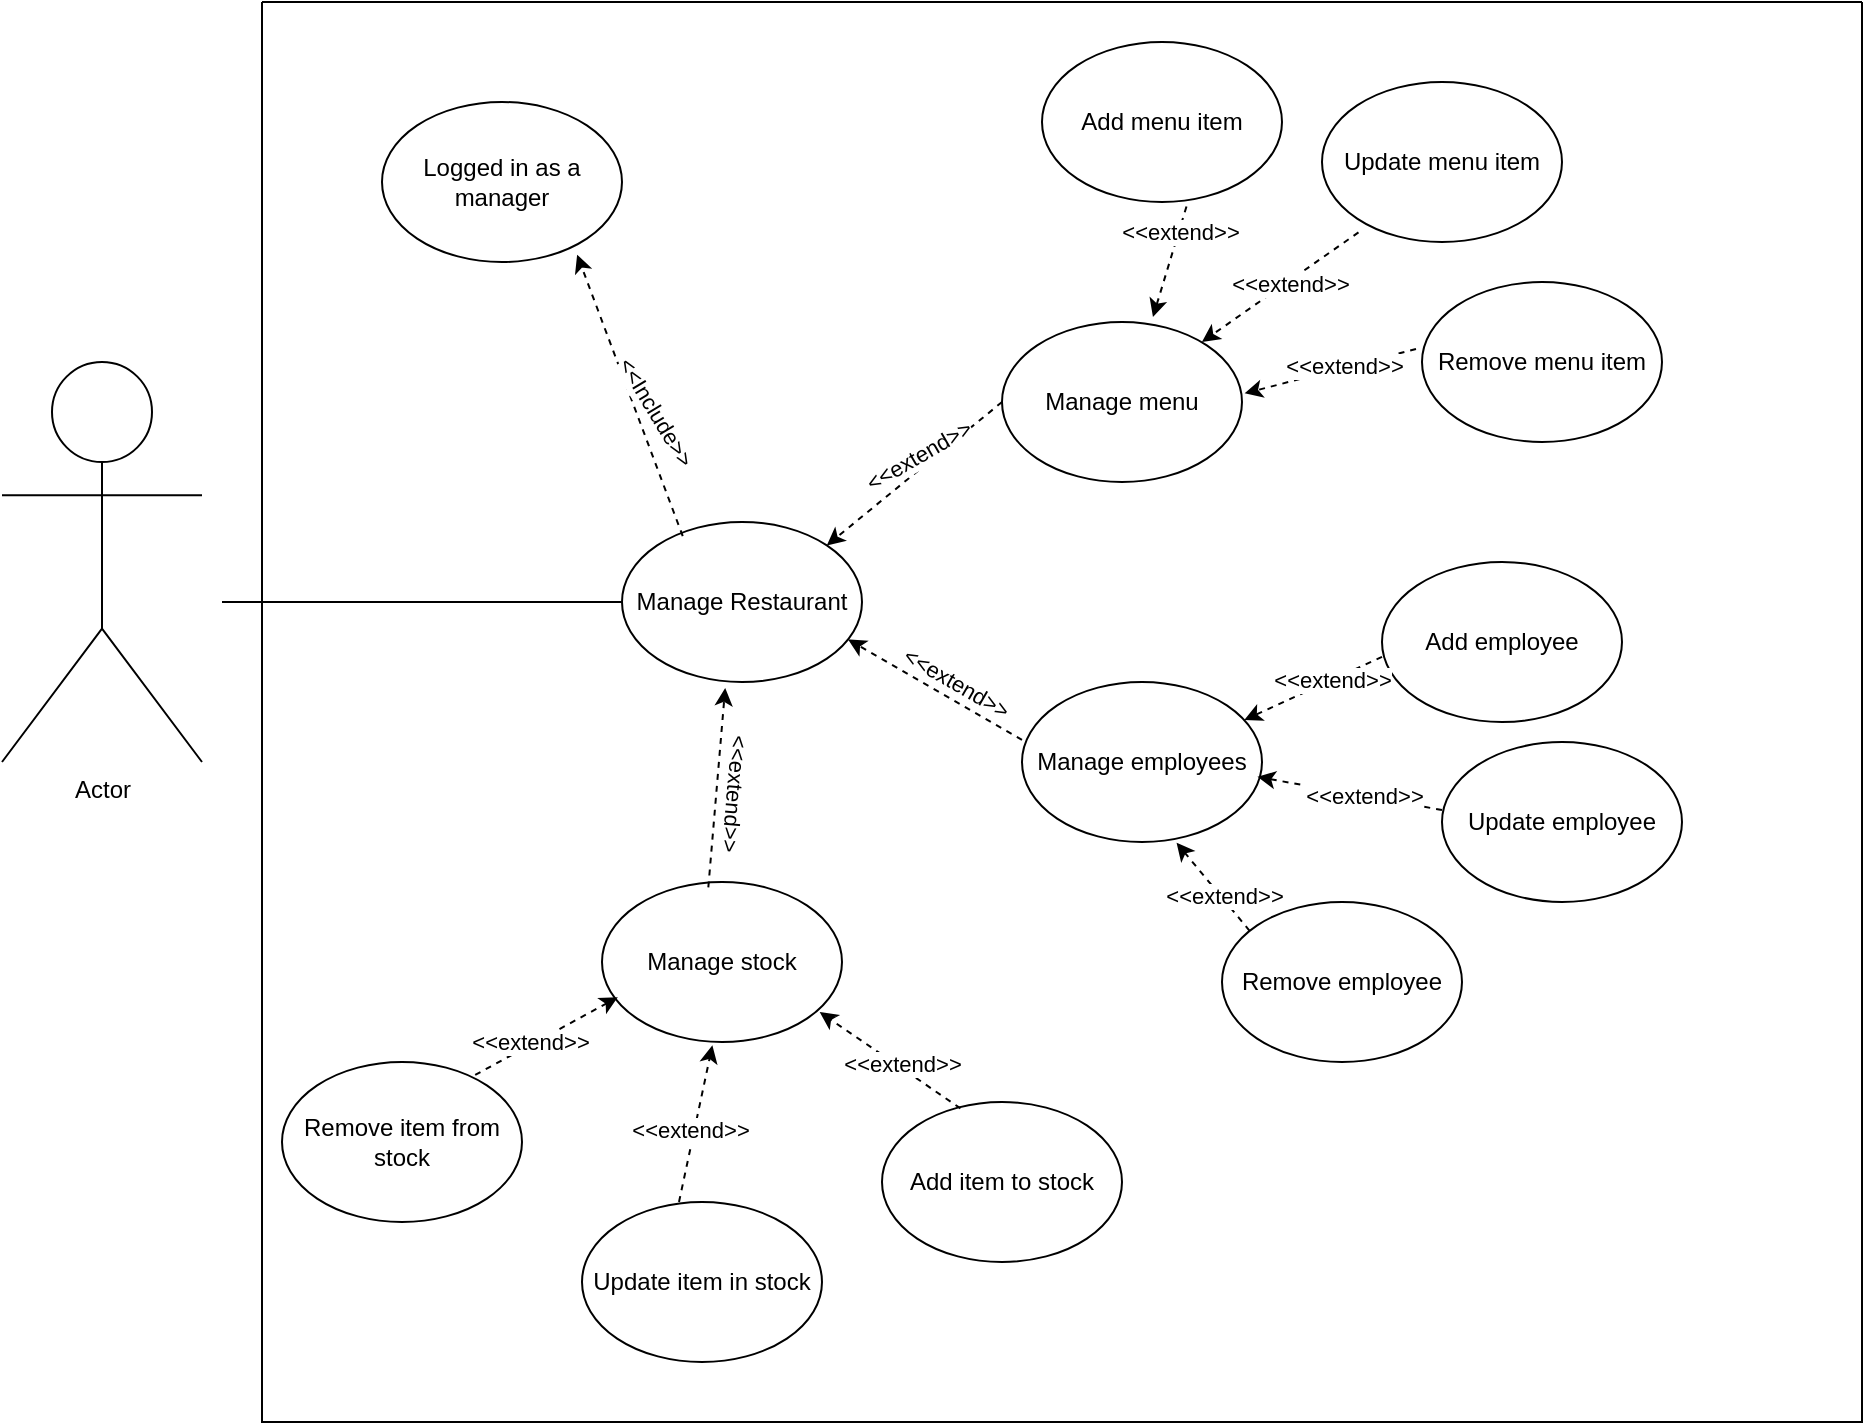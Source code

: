 <mxfile version="21.3.0" type="github">
  <diagram name="Page-1" id="ULTL43fGK0YKzGHSLntr">
    <mxGraphModel dx="1595" dy="870" grid="1" gridSize="10" guides="1" tooltips="1" connect="1" arrows="1" fold="1" page="1" pageScale="1" pageWidth="4681" pageHeight="3300" math="0" shadow="0">
      <root>
        <mxCell id="0" />
        <mxCell id="1" parent="0" />
        <mxCell id="GUCqZvvJwduMx2Lk8Kn2-1" value="Actor" style="shape=umlActor;verticalLabelPosition=bottom;verticalAlign=top;html=1;outlineConnect=0;" vertex="1" parent="1">
          <mxGeometry x="330" y="390" width="100" height="200" as="geometry" />
        </mxCell>
        <mxCell id="GUCqZvvJwduMx2Lk8Kn2-2" value="Manage Restaurant" style="ellipse;whiteSpace=wrap;html=1;" vertex="1" parent="1">
          <mxGeometry x="640" y="470" width="120" height="80" as="geometry" />
        </mxCell>
        <mxCell id="GUCqZvvJwduMx2Lk8Kn2-5" value="Manage employees" style="ellipse;whiteSpace=wrap;html=1;" vertex="1" parent="1">
          <mxGeometry x="840" y="550" width="120" height="80" as="geometry" />
        </mxCell>
        <mxCell id="GUCqZvvJwduMx2Lk8Kn2-6" value="Manage stock" style="ellipse;whiteSpace=wrap;html=1;" vertex="1" parent="1">
          <mxGeometry x="630" y="650" width="120" height="80" as="geometry" />
        </mxCell>
        <mxCell id="GUCqZvvJwduMx2Lk8Kn2-7" value="" style="endArrow=classic;html=1;rounded=0;exitX=0.253;exitY=0.088;exitDx=0;exitDy=0;exitPerimeter=0;dashed=1;entryX=0.813;entryY=0.954;entryDx=0;entryDy=0;entryPerimeter=0;" edge="1" parent="1" source="GUCqZvvJwduMx2Lk8Kn2-2" target="GUCqZvvJwduMx2Lk8Kn2-3">
          <mxGeometry width="50" height="50" relative="1" as="geometry">
            <mxPoint x="730" y="430" as="sourcePoint" />
            <mxPoint x="780" y="380" as="targetPoint" />
          </mxGeometry>
        </mxCell>
        <mxCell id="GUCqZvvJwduMx2Lk8Kn2-8" value="&amp;lt;&amp;lt;Include&amp;gt;&amp;gt;" style="edgeLabel;html=1;align=center;verticalAlign=middle;resizable=0;points=[];rotation=59;" vertex="1" connectable="0" parent="GUCqZvvJwduMx2Lk8Kn2-7">
          <mxGeometry x="-0.309" y="3" relative="1" as="geometry">
            <mxPoint x="8" y="-15" as="offset" />
          </mxGeometry>
        </mxCell>
        <mxCell id="GUCqZvvJwduMx2Lk8Kn2-9" value="" style="endArrow=classic;html=1;rounded=0;exitX=0;exitY=0.5;exitDx=0;exitDy=0;dashed=1;entryX=1;entryY=0;entryDx=0;entryDy=0;" edge="1" parent="1" source="GUCqZvvJwduMx2Lk8Kn2-4" target="GUCqZvvJwduMx2Lk8Kn2-2">
          <mxGeometry width="50" height="50" relative="1" as="geometry">
            <mxPoint x="710" y="560" as="sourcePoint" />
            <mxPoint x="760" y="510" as="targetPoint" />
          </mxGeometry>
        </mxCell>
        <mxCell id="GUCqZvvJwduMx2Lk8Kn2-12" value="&amp;lt;&amp;lt;extend&amp;gt;&amp;gt;" style="edgeLabel;html=1;align=center;verticalAlign=middle;resizable=0;points=[];rotation=-30;" vertex="1" connectable="0" parent="GUCqZvvJwduMx2Lk8Kn2-9">
          <mxGeometry x="0.145" y="-2" relative="1" as="geometry">
            <mxPoint x="9" y="-13" as="offset" />
          </mxGeometry>
        </mxCell>
        <mxCell id="GUCqZvvJwduMx2Lk8Kn2-10" value="" style="endArrow=classic;html=1;rounded=0;entryX=0.942;entryY=0.734;entryDx=0;entryDy=0;entryPerimeter=0;exitX=0;exitY=0.361;exitDx=0;exitDy=0;exitPerimeter=0;dashed=1;" edge="1" parent="1" source="GUCqZvvJwduMx2Lk8Kn2-5" target="GUCqZvvJwduMx2Lk8Kn2-2">
          <mxGeometry width="50" height="50" relative="1" as="geometry">
            <mxPoint x="800" y="580" as="sourcePoint" />
            <mxPoint x="850" y="530" as="targetPoint" />
          </mxGeometry>
        </mxCell>
        <mxCell id="GUCqZvvJwduMx2Lk8Kn2-13" value="&amp;lt;&amp;lt;extend&amp;gt;&amp;gt;" style="edgeLabel;html=1;align=center;verticalAlign=middle;resizable=0;points=[];rotation=30;" vertex="1" connectable="0" parent="GUCqZvvJwduMx2Lk8Kn2-10">
          <mxGeometry x="-0.19" y="-1" relative="1" as="geometry">
            <mxPoint x="1" y="-8" as="offset" />
          </mxGeometry>
        </mxCell>
        <mxCell id="GUCqZvvJwduMx2Lk8Kn2-11" value="" style="endArrow=classic;html=1;rounded=0;exitX=0.443;exitY=0.034;exitDx=0;exitDy=0;exitPerimeter=0;dashed=1;entryX=0.43;entryY=1.037;entryDx=0;entryDy=0;entryPerimeter=0;" edge="1" parent="1" source="GUCqZvvJwduMx2Lk8Kn2-6" target="GUCqZvvJwduMx2Lk8Kn2-2">
          <mxGeometry width="50" height="50" relative="1" as="geometry">
            <mxPoint x="620" y="630" as="sourcePoint" />
            <mxPoint x="670" y="580" as="targetPoint" />
          </mxGeometry>
        </mxCell>
        <mxCell id="GUCqZvvJwduMx2Lk8Kn2-14" value="&amp;lt;&amp;lt;extend&amp;gt;&amp;gt;" style="edgeLabel;html=1;align=center;verticalAlign=middle;resizable=0;points=[];rotation=95;" vertex="1" connectable="0" parent="GUCqZvvJwduMx2Lk8Kn2-11">
          <mxGeometry x="-0.163" y="2" relative="1" as="geometry">
            <mxPoint x="12" y="-5" as="offset" />
          </mxGeometry>
        </mxCell>
        <mxCell id="GUCqZvvJwduMx2Lk8Kn2-16" value="" style="endArrow=none;html=1;rounded=0;" edge="1" parent="1">
          <mxGeometry width="50" height="50" relative="1" as="geometry">
            <mxPoint x="440" y="510" as="sourcePoint" />
            <mxPoint x="640" y="510" as="targetPoint" />
          </mxGeometry>
        </mxCell>
        <mxCell id="GUCqZvvJwduMx2Lk8Kn2-20" value="Add employee" style="ellipse;whiteSpace=wrap;html=1;" vertex="1" parent="1">
          <mxGeometry x="1020" y="490" width="120" height="80" as="geometry" />
        </mxCell>
        <mxCell id="GUCqZvvJwduMx2Lk8Kn2-21" value="Update employee" style="ellipse;whiteSpace=wrap;html=1;" vertex="1" parent="1">
          <mxGeometry x="1050" y="580" width="120" height="80" as="geometry" />
        </mxCell>
        <mxCell id="GUCqZvvJwduMx2Lk8Kn2-22" value="Remove employee" style="ellipse;whiteSpace=wrap;html=1;" vertex="1" parent="1">
          <mxGeometry x="940" y="660" width="120" height="80" as="geometry" />
        </mxCell>
        <mxCell id="GUCqZvvJwduMx2Lk8Kn2-23" value="Add item to stock" style="ellipse;whiteSpace=wrap;html=1;" vertex="1" parent="1">
          <mxGeometry x="770" y="760" width="120" height="80" as="geometry" />
        </mxCell>
        <mxCell id="GUCqZvvJwduMx2Lk8Kn2-24" value="Update item in stock" style="ellipse;whiteSpace=wrap;html=1;" vertex="1" parent="1">
          <mxGeometry x="620" y="810" width="120" height="80" as="geometry" />
        </mxCell>
        <mxCell id="GUCqZvvJwduMx2Lk8Kn2-25" value="Remove item from stock" style="ellipse;whiteSpace=wrap;html=1;" vertex="1" parent="1">
          <mxGeometry x="470" y="740" width="120" height="80" as="geometry" />
        </mxCell>
        <mxCell id="GUCqZvvJwduMx2Lk8Kn2-29" value="" style="endArrow=classic;html=1;rounded=0;exitX=0.805;exitY=0.081;exitDx=0;exitDy=0;exitPerimeter=0;entryX=0.066;entryY=0.72;entryDx=0;entryDy=0;dashed=1;entryPerimeter=0;" edge="1" parent="1" source="GUCqZvvJwduMx2Lk8Kn2-25" target="GUCqZvvJwduMx2Lk8Kn2-6">
          <mxGeometry width="50" height="50" relative="1" as="geometry">
            <mxPoint x="580" y="750" as="sourcePoint" />
            <mxPoint x="630" y="700" as="targetPoint" />
          </mxGeometry>
        </mxCell>
        <mxCell id="GUCqZvvJwduMx2Lk8Kn2-53" value="&amp;lt;&amp;lt;extend&amp;gt;&amp;gt;" style="edgeLabel;html=1;align=center;verticalAlign=middle;resizable=0;points=[];" vertex="1" connectable="0" parent="GUCqZvvJwduMx2Lk8Kn2-29">
          <mxGeometry x="-0.225" y="2" relative="1" as="geometry">
            <mxPoint as="offset" />
          </mxGeometry>
        </mxCell>
        <mxCell id="GUCqZvvJwduMx2Lk8Kn2-31" value="" style="endArrow=classic;html=1;rounded=0;exitX=0.805;exitY=0.081;exitDx=0;exitDy=0;exitPerimeter=0;entryX=0.46;entryY=1.021;entryDx=0;entryDy=0;dashed=1;entryPerimeter=0;" edge="1" parent="1" target="GUCqZvvJwduMx2Lk8Kn2-6">
          <mxGeometry width="50" height="50" relative="1" as="geometry">
            <mxPoint x="668.5" y="810" as="sourcePoint" />
            <mxPoint x="731.5" y="754" as="targetPoint" />
          </mxGeometry>
        </mxCell>
        <mxCell id="GUCqZvvJwduMx2Lk8Kn2-52" value="&amp;lt;&amp;lt;extend&amp;gt;&amp;gt;" style="edgeLabel;html=1;align=center;verticalAlign=middle;resizable=0;points=[];" vertex="1" connectable="0" parent="GUCqZvvJwduMx2Lk8Kn2-31">
          <mxGeometry x="-0.083" y="2" relative="1" as="geometry">
            <mxPoint as="offset" />
          </mxGeometry>
        </mxCell>
        <mxCell id="GUCqZvvJwduMx2Lk8Kn2-32" value="" style="endArrow=classic;html=1;rounded=0;exitX=0.327;exitY=0.04;exitDx=0;exitDy=0;exitPerimeter=0;entryX=0.907;entryY=0.813;entryDx=0;entryDy=0;dashed=1;entryPerimeter=0;" edge="1" parent="1" source="GUCqZvvJwduMx2Lk8Kn2-23" target="GUCqZvvJwduMx2Lk8Kn2-6">
          <mxGeometry width="50" height="50" relative="1" as="geometry">
            <mxPoint x="800" y="768" as="sourcePoint" />
            <mxPoint x="816.5" y="690" as="targetPoint" />
          </mxGeometry>
        </mxCell>
        <mxCell id="GUCqZvvJwduMx2Lk8Kn2-51" value="&amp;lt;&amp;lt;extend&amp;gt;&amp;gt;" style="edgeLabel;html=1;align=center;verticalAlign=middle;resizable=0;points=[];" vertex="1" connectable="0" parent="GUCqZvvJwduMx2Lk8Kn2-32">
          <mxGeometry x="-0.149" y="-2" relative="1" as="geometry">
            <mxPoint as="offset" />
          </mxGeometry>
        </mxCell>
        <mxCell id="GUCqZvvJwduMx2Lk8Kn2-35" value="" style="endArrow=classic;html=1;rounded=0;exitX=0.115;exitY=0.18;exitDx=0;exitDy=0;exitPerimeter=0;entryX=0.644;entryY=1.005;entryDx=0;entryDy=0;dashed=1;entryPerimeter=0;" edge="1" parent="1" source="GUCqZvvJwduMx2Lk8Kn2-22" target="GUCqZvvJwduMx2Lk8Kn2-5">
          <mxGeometry width="50" height="50" relative="1" as="geometry">
            <mxPoint x="950" y="678" as="sourcePoint" />
            <mxPoint x="880" y="630" as="targetPoint" />
          </mxGeometry>
        </mxCell>
        <mxCell id="GUCqZvvJwduMx2Lk8Kn2-50" value="&amp;lt;&amp;lt;extend&amp;gt;&amp;gt;" style="edgeLabel;html=1;align=center;verticalAlign=middle;resizable=0;points=[];" vertex="1" connectable="0" parent="GUCqZvvJwduMx2Lk8Kn2-35">
          <mxGeometry x="-0.249" y="-1" relative="1" as="geometry">
            <mxPoint as="offset" />
          </mxGeometry>
        </mxCell>
        <mxCell id="GUCqZvvJwduMx2Lk8Kn2-36" value="" style="endArrow=classic;html=1;rounded=0;exitX=0.115;exitY=0.18;exitDx=0;exitDy=0;exitPerimeter=0;entryX=0.981;entryY=0.593;entryDx=0;entryDy=0;dashed=1;entryPerimeter=0;" edge="1" parent="1" target="GUCqZvvJwduMx2Lk8Kn2-5">
          <mxGeometry width="50" height="50" relative="1" as="geometry">
            <mxPoint x="1050" y="614" as="sourcePoint" />
            <mxPoint x="1013" y="570" as="targetPoint" />
          </mxGeometry>
        </mxCell>
        <mxCell id="GUCqZvvJwduMx2Lk8Kn2-49" value="&amp;lt;&amp;lt;extend&amp;gt;&amp;gt;" style="edgeLabel;html=1;align=center;verticalAlign=middle;resizable=0;points=[];" vertex="1" connectable="0" parent="GUCqZvvJwduMx2Lk8Kn2-36">
          <mxGeometry x="-0.161" relative="1" as="geometry">
            <mxPoint as="offset" />
          </mxGeometry>
        </mxCell>
        <mxCell id="GUCqZvvJwduMx2Lk8Kn2-37" value="" style="endArrow=classic;html=1;rounded=0;exitX=0;exitY=0.593;exitDx=0;exitDy=0;exitPerimeter=0;entryX=0.926;entryY=0.238;entryDx=0;entryDy=0;dashed=1;entryPerimeter=0;" edge="1" parent="1" source="GUCqZvvJwduMx2Lk8Kn2-20" target="GUCqZvvJwduMx2Lk8Kn2-5">
          <mxGeometry width="50" height="50" relative="1" as="geometry">
            <mxPoint x="1020" y="540" as="sourcePoint" />
            <mxPoint x="928" y="523" as="targetPoint" />
          </mxGeometry>
        </mxCell>
        <mxCell id="GUCqZvvJwduMx2Lk8Kn2-48" value="&amp;lt;&amp;lt;extend&amp;gt;&amp;gt;" style="edgeLabel;html=1;align=center;verticalAlign=middle;resizable=0;points=[];" vertex="1" connectable="0" parent="GUCqZvvJwduMx2Lk8Kn2-37">
          <mxGeometry x="-0.255" relative="1" as="geometry">
            <mxPoint as="offset" />
          </mxGeometry>
        </mxCell>
        <mxCell id="GUCqZvvJwduMx2Lk8Kn2-41" value="" style="swimlane;startSize=0;" vertex="1" parent="1">
          <mxGeometry x="460" y="210" width="800" height="710" as="geometry" />
        </mxCell>
        <mxCell id="GUCqZvvJwduMx2Lk8Kn2-3" value="Logged in as a manager" style="ellipse;whiteSpace=wrap;html=1;" vertex="1" parent="GUCqZvvJwduMx2Lk8Kn2-41">
          <mxGeometry x="60" y="50" width="120" height="80" as="geometry" />
        </mxCell>
        <mxCell id="GUCqZvvJwduMx2Lk8Kn2-4" value="Manage menu" style="ellipse;whiteSpace=wrap;html=1;" vertex="1" parent="GUCqZvvJwduMx2Lk8Kn2-41">
          <mxGeometry x="370" y="160" width="120" height="80" as="geometry" />
        </mxCell>
        <mxCell id="GUCqZvvJwduMx2Lk8Kn2-17" value="Add menu item" style="ellipse;whiteSpace=wrap;html=1;" vertex="1" parent="GUCqZvvJwduMx2Lk8Kn2-41">
          <mxGeometry x="390" y="20" width="120" height="80" as="geometry" />
        </mxCell>
        <mxCell id="GUCqZvvJwduMx2Lk8Kn2-18" value="Update menu item" style="ellipse;whiteSpace=wrap;html=1;" vertex="1" parent="GUCqZvvJwduMx2Lk8Kn2-41">
          <mxGeometry x="530" y="40" width="120" height="80" as="geometry" />
        </mxCell>
        <mxCell id="GUCqZvvJwduMx2Lk8Kn2-19" value="Remove menu item" style="ellipse;whiteSpace=wrap;html=1;" vertex="1" parent="GUCqZvvJwduMx2Lk8Kn2-41">
          <mxGeometry x="580" y="140" width="120" height="80" as="geometry" />
        </mxCell>
        <mxCell id="GUCqZvvJwduMx2Lk8Kn2-40" value="" style="endArrow=classic;html=1;rounded=0;exitX=0.602;exitY=1.028;exitDx=0;exitDy=0;exitPerimeter=0;entryX=0.629;entryY=-0.032;entryDx=0;entryDy=0;dashed=1;entryPerimeter=0;" edge="1" parent="GUCqZvvJwduMx2Lk8Kn2-41" source="GUCqZvvJwduMx2Lk8Kn2-17" target="GUCqZvvJwduMx2Lk8Kn2-4">
          <mxGeometry width="50" height="50" relative="1" as="geometry">
            <mxPoint x="500" y="130" as="sourcePoint" />
            <mxPoint x="430" y="210" as="targetPoint" />
          </mxGeometry>
        </mxCell>
        <mxCell id="GUCqZvvJwduMx2Lk8Kn2-45" value="&amp;lt;&amp;lt;extend&amp;gt;&amp;gt;" style="edgeLabel;html=1;align=center;verticalAlign=middle;resizable=0;points=[];" vertex="1" connectable="0" parent="GUCqZvvJwduMx2Lk8Kn2-40">
          <mxGeometry x="-0.526" relative="1" as="geometry">
            <mxPoint as="offset" />
          </mxGeometry>
        </mxCell>
        <mxCell id="GUCqZvvJwduMx2Lk8Kn2-39" value="" style="endArrow=classic;html=1;rounded=0;exitX=0.152;exitY=0.94;exitDx=0;exitDy=0;exitPerimeter=0;entryX=0.833;entryY=0.125;entryDx=0;entryDy=0;dashed=1;entryPerimeter=0;" edge="1" parent="GUCqZvvJwduMx2Lk8Kn2-41" source="GUCqZvvJwduMx2Lk8Kn2-18" target="GUCqZvvJwduMx2Lk8Kn2-4">
          <mxGeometry width="50" height="50" relative="1" as="geometry">
            <mxPoint x="590" y="140" as="sourcePoint" />
            <mxPoint x="511" y="168" as="targetPoint" />
          </mxGeometry>
        </mxCell>
        <mxCell id="GUCqZvvJwduMx2Lk8Kn2-46" value="&amp;lt;&amp;lt;extend&amp;gt;&amp;gt;" style="edgeLabel;html=1;align=center;verticalAlign=middle;resizable=0;points=[];" vertex="1" connectable="0" parent="GUCqZvvJwduMx2Lk8Kn2-39">
          <mxGeometry x="-0.108" y="1" relative="1" as="geometry">
            <mxPoint as="offset" />
          </mxGeometry>
        </mxCell>
        <mxCell id="GUCqZvvJwduMx2Lk8Kn2-38" value="" style="endArrow=classic;html=1;rounded=0;exitX=-0.025;exitY=0.419;exitDx=0;exitDy=0;exitPerimeter=0;entryX=1.011;entryY=0.446;entryDx=0;entryDy=0;dashed=1;entryPerimeter=0;" edge="1" parent="GUCqZvvJwduMx2Lk8Kn2-41" source="GUCqZvvJwduMx2Lk8Kn2-19" target="GUCqZvvJwduMx2Lk8Kn2-4">
          <mxGeometry width="50" height="50" relative="1" as="geometry">
            <mxPoint x="620" y="218" as="sourcePoint" />
            <mxPoint x="551" y="250" as="targetPoint" />
          </mxGeometry>
        </mxCell>
        <mxCell id="GUCqZvvJwduMx2Lk8Kn2-47" value="&amp;lt;&amp;lt;extend&amp;gt;&amp;gt;" style="edgeLabel;html=1;align=center;verticalAlign=middle;resizable=0;points=[];" vertex="1" connectable="0" parent="GUCqZvvJwduMx2Lk8Kn2-38">
          <mxGeometry x="-0.167" y="-1" relative="1" as="geometry">
            <mxPoint as="offset" />
          </mxGeometry>
        </mxCell>
      </root>
    </mxGraphModel>
  </diagram>
</mxfile>
